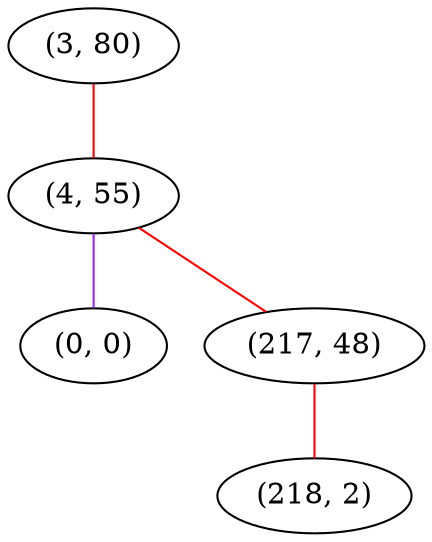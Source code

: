 graph "" {
"(3, 80)";
"(4, 55)";
"(0, 0)";
"(217, 48)";
"(218, 2)";
"(3, 80)" -- "(4, 55)"  [color=red, key=0, weight=1];
"(4, 55)" -- "(217, 48)"  [color=red, key=0, weight=1];
"(4, 55)" -- "(0, 0)"  [color=purple, key=0, weight=4];
"(217, 48)" -- "(218, 2)"  [color=red, key=0, weight=1];
}
